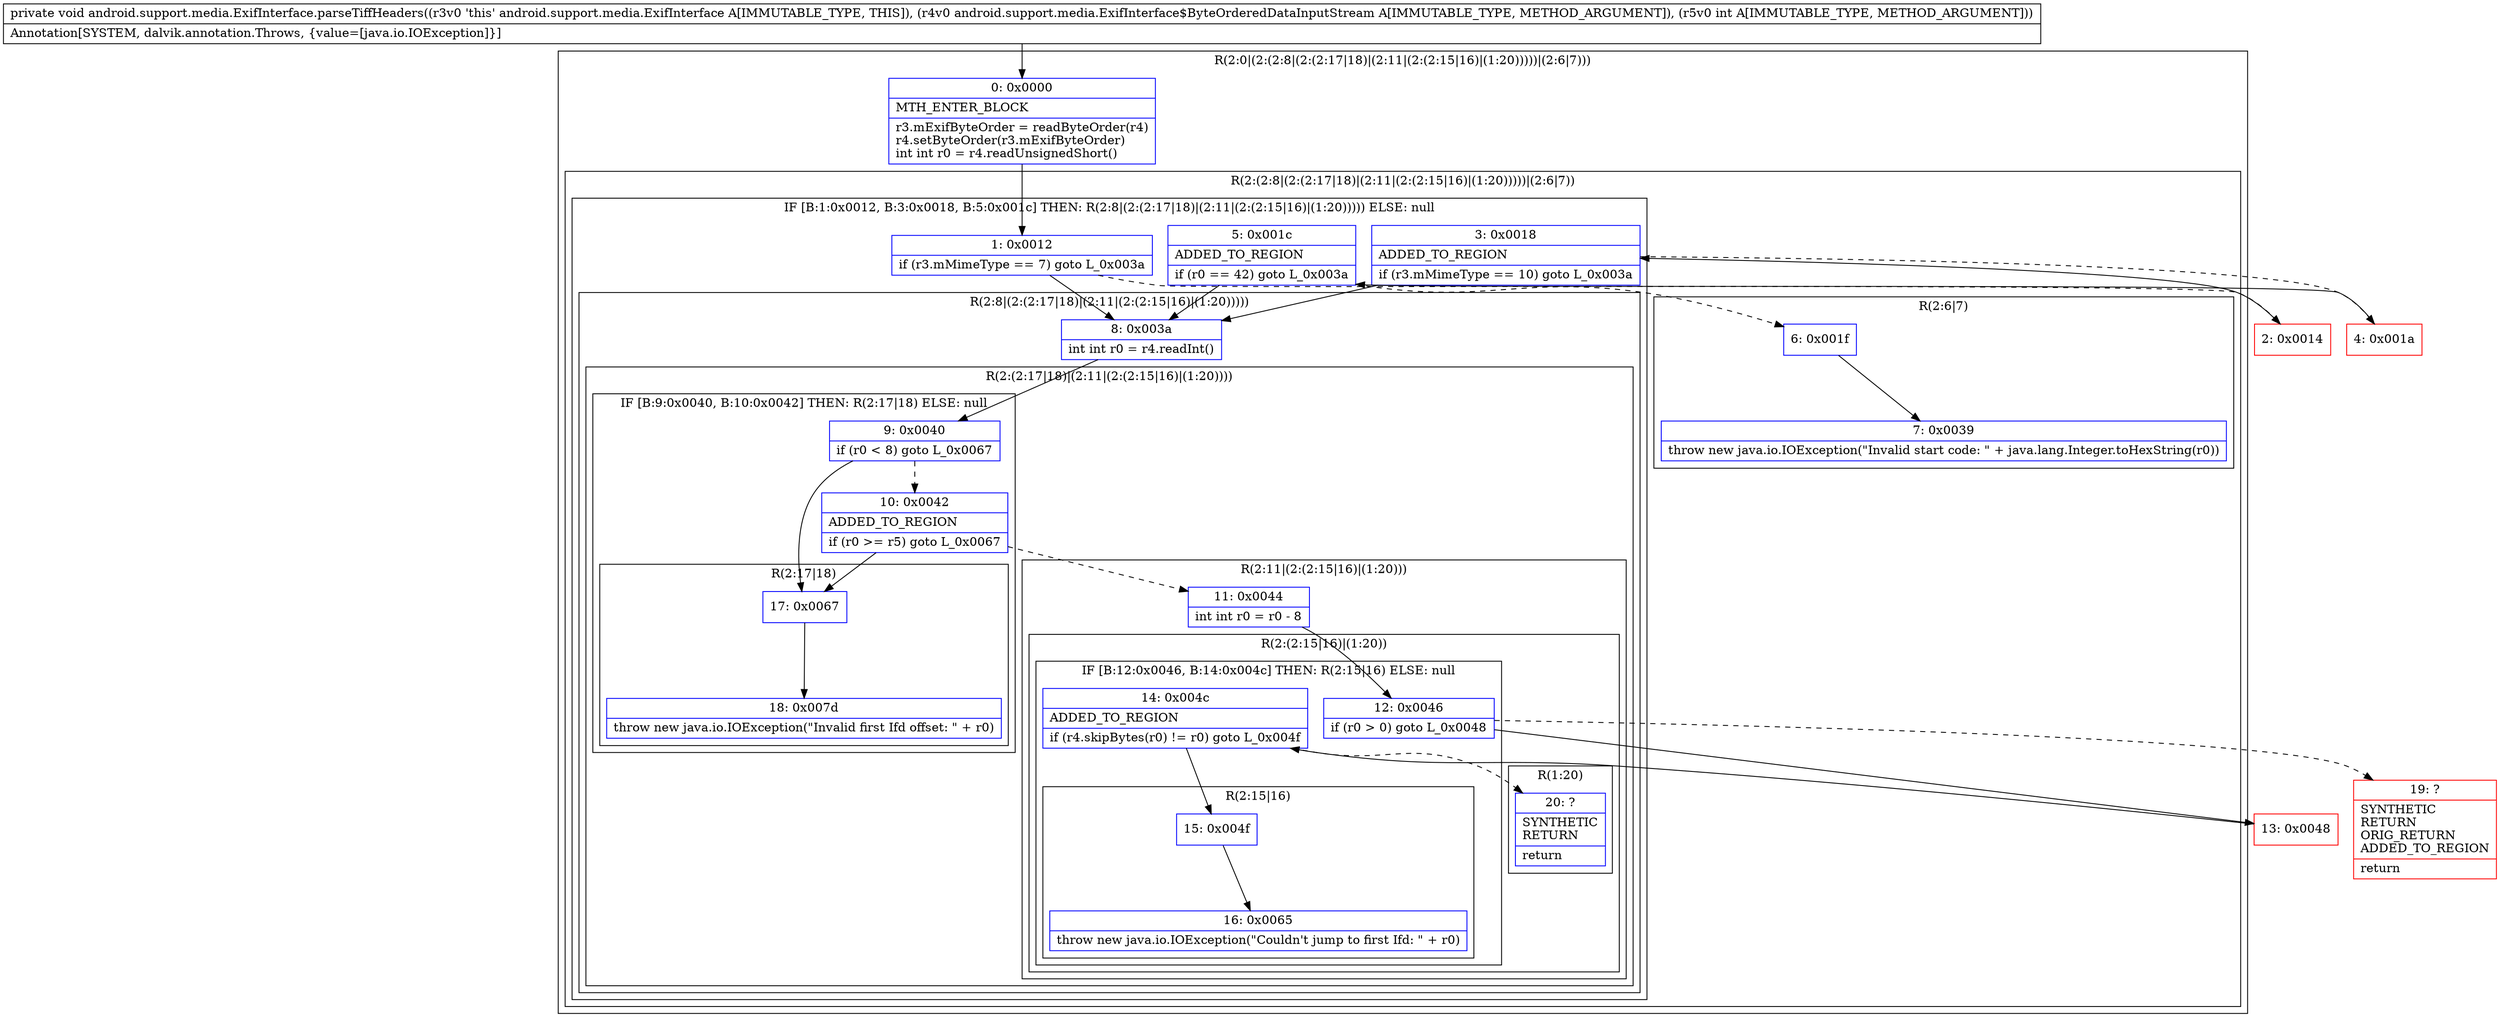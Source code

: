 digraph "CFG forandroid.support.media.ExifInterface.parseTiffHeaders(Landroid\/support\/media\/ExifInterface$ByteOrderedDataInputStream;I)V" {
subgraph cluster_Region_446138914 {
label = "R(2:0|(2:(2:8|(2:(2:17|18)|(2:11|(2:(2:15|16)|(1:20)))))|(2:6|7)))";
node [shape=record,color=blue];
Node_0 [shape=record,label="{0\:\ 0x0000|MTH_ENTER_BLOCK\l|r3.mExifByteOrder = readByteOrder(r4)\lr4.setByteOrder(r3.mExifByteOrder)\lint int r0 = r4.readUnsignedShort()\l}"];
subgraph cluster_Region_286535185 {
label = "R(2:(2:8|(2:(2:17|18)|(2:11|(2:(2:15|16)|(1:20)))))|(2:6|7))";
node [shape=record,color=blue];
subgraph cluster_IfRegion_545752947 {
label = "IF [B:1:0x0012, B:3:0x0018, B:5:0x001c] THEN: R(2:8|(2:(2:17|18)|(2:11|(2:(2:15|16)|(1:20))))) ELSE: null";
node [shape=record,color=blue];
Node_1 [shape=record,label="{1\:\ 0x0012|if (r3.mMimeType == 7) goto L_0x003a\l}"];
Node_3 [shape=record,label="{3\:\ 0x0018|ADDED_TO_REGION\l|if (r3.mMimeType == 10) goto L_0x003a\l}"];
Node_5 [shape=record,label="{5\:\ 0x001c|ADDED_TO_REGION\l|if (r0 == 42) goto L_0x003a\l}"];
subgraph cluster_Region_332418305 {
label = "R(2:8|(2:(2:17|18)|(2:11|(2:(2:15|16)|(1:20)))))";
node [shape=record,color=blue];
Node_8 [shape=record,label="{8\:\ 0x003a|int int r0 = r4.readInt()\l}"];
subgraph cluster_Region_1907753363 {
label = "R(2:(2:17|18)|(2:11|(2:(2:15|16)|(1:20))))";
node [shape=record,color=blue];
subgraph cluster_IfRegion_900731843 {
label = "IF [B:9:0x0040, B:10:0x0042] THEN: R(2:17|18) ELSE: null";
node [shape=record,color=blue];
Node_9 [shape=record,label="{9\:\ 0x0040|if (r0 \< 8) goto L_0x0067\l}"];
Node_10 [shape=record,label="{10\:\ 0x0042|ADDED_TO_REGION\l|if (r0 \>= r5) goto L_0x0067\l}"];
subgraph cluster_Region_697345561 {
label = "R(2:17|18)";
node [shape=record,color=blue];
Node_17 [shape=record,label="{17\:\ 0x0067}"];
Node_18 [shape=record,label="{18\:\ 0x007d|throw new java.io.IOException(\"Invalid first Ifd offset: \" + r0)\l}"];
}
}
subgraph cluster_Region_1449105121 {
label = "R(2:11|(2:(2:15|16)|(1:20)))";
node [shape=record,color=blue];
Node_11 [shape=record,label="{11\:\ 0x0044|int int r0 = r0 \- 8\l}"];
subgraph cluster_Region_1776388177 {
label = "R(2:(2:15|16)|(1:20))";
node [shape=record,color=blue];
subgraph cluster_IfRegion_1198940526 {
label = "IF [B:12:0x0046, B:14:0x004c] THEN: R(2:15|16) ELSE: null";
node [shape=record,color=blue];
Node_12 [shape=record,label="{12\:\ 0x0046|if (r0 \> 0) goto L_0x0048\l}"];
Node_14 [shape=record,label="{14\:\ 0x004c|ADDED_TO_REGION\l|if (r4.skipBytes(r0) != r0) goto L_0x004f\l}"];
subgraph cluster_Region_1919769672 {
label = "R(2:15|16)";
node [shape=record,color=blue];
Node_15 [shape=record,label="{15\:\ 0x004f}"];
Node_16 [shape=record,label="{16\:\ 0x0065|throw new java.io.IOException(\"Couldn't jump to first Ifd: \" + r0)\l}"];
}
}
subgraph cluster_Region_1484523673 {
label = "R(1:20)";
node [shape=record,color=blue];
Node_20 [shape=record,label="{20\:\ ?|SYNTHETIC\lRETURN\l|return\l}"];
}
}
}
}
}
}
subgraph cluster_Region_677051727 {
label = "R(2:6|7)";
node [shape=record,color=blue];
Node_6 [shape=record,label="{6\:\ 0x001f}"];
Node_7 [shape=record,label="{7\:\ 0x0039|throw new java.io.IOException(\"Invalid start code: \" + java.lang.Integer.toHexString(r0))\l}"];
}
}
}
Node_2 [shape=record,color=red,label="{2\:\ 0x0014}"];
Node_4 [shape=record,color=red,label="{4\:\ 0x001a}"];
Node_13 [shape=record,color=red,label="{13\:\ 0x0048}"];
Node_19 [shape=record,color=red,label="{19\:\ ?|SYNTHETIC\lRETURN\lORIG_RETURN\lADDED_TO_REGION\l|return\l}"];
MethodNode[shape=record,label="{private void android.support.media.ExifInterface.parseTiffHeaders((r3v0 'this' android.support.media.ExifInterface A[IMMUTABLE_TYPE, THIS]), (r4v0 android.support.media.ExifInterface$ByteOrderedDataInputStream A[IMMUTABLE_TYPE, METHOD_ARGUMENT]), (r5v0 int A[IMMUTABLE_TYPE, METHOD_ARGUMENT]))  | Annotation[SYSTEM, dalvik.annotation.Throws, \{value=[java.io.IOException]\}]\l}"];
MethodNode -> Node_0;
Node_0 -> Node_1;
Node_1 -> Node_2[style=dashed];
Node_1 -> Node_8;
Node_3 -> Node_4[style=dashed];
Node_3 -> Node_8;
Node_5 -> Node_6[style=dashed];
Node_5 -> Node_8;
Node_8 -> Node_9;
Node_9 -> Node_10[style=dashed];
Node_9 -> Node_17;
Node_10 -> Node_11[style=dashed];
Node_10 -> Node_17;
Node_17 -> Node_18;
Node_11 -> Node_12;
Node_12 -> Node_13;
Node_12 -> Node_19[style=dashed];
Node_14 -> Node_15;
Node_14 -> Node_20[style=dashed];
Node_15 -> Node_16;
Node_6 -> Node_7;
Node_2 -> Node_3;
Node_4 -> Node_5;
Node_13 -> Node_14;
}

